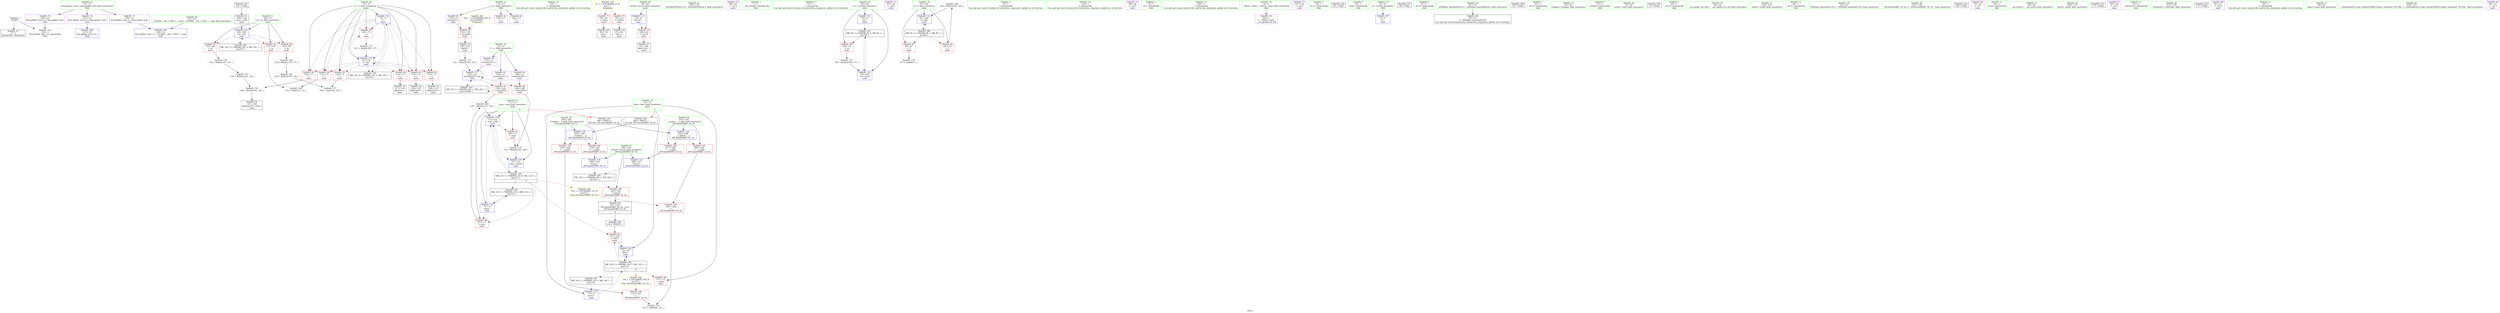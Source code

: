 digraph "SVFG" {
	label="SVFG";

	Node0x561a730ec0e0 [shape=record,color=grey,label="{NodeID: 0\nNullPtr}"];
	Node0x561a730ec0e0 -> Node0x561a73103fa0[style=solid];
	Node0x561a730ec0e0 -> Node0x561a73104450[style=solid];
	Node0x561a7310d970 [shape=record,color=grey,label="{NodeID: 180\n114 = cmp(112, 113, )\n}"];
	Node0x561a73104980 [shape=record,color=red,label="{NodeID: 97\n130\<--129\n\<--arrayidx12\nmain\n}"];
	Node0x561a73104980 -> Node0x561a7310c8f0[style=solid];
	Node0x561a73102080 [shape=record,color=green,label="{NodeID: 14\n122\<--1\n\<--dummyObj\nCan only get source location for instruction, argument, global var or function.}"];
	Node0x561a73108690 [shape=record,color=yellow,style=double,label="{NodeID: 194\n2V_1 = ENCHI(MR_2V_0)\npts\{1 \}\nFun[main]}"];
	Node0x561a73108690 -> Node0x561a73106910[style=dashed];
	Node0x561a73108690 -> Node0x561a731069e0[style=dashed];
	Node0x561a73104550 [shape=record,color=blue,label="{NodeID: 111\n63\<--9\nretval\<--\nmain\n}"];
	Node0x561a73104550 -> Node0x561a73106ab0[style=dashed];
	Node0x561a73102e80 [shape=record,color=green,label="{NodeID: 28\n63\<--64\nretval\<--retval_field_insensitive\nmain\n}"];
	Node0x561a73102e80 -> Node0x561a73106ab0[style=solid];
	Node0x561a73102e80 -> Node0x561a73104550[style=solid];
	Node0x561a7310a100 [shape=record,color=blue,label="{NodeID: 125\n204\<--199\n__b.addr\<--__b\n_ZSt3maxIiERKT_S2_S2_\n}"];
	Node0x561a7310a100 -> Node0x561a73104e60[style=dashed];
	Node0x561a7310a100 -> Node0x561a73104f30[style=dashed];
	Node0x561a73103b30 [shape=record,color=green,label="{NodeID: 42\n178\<--179\n_ZNSolsEPFRSoS_E\<--_ZNSolsEPFRSoS_E_field_insensitive\n}"];
	Node0x561a73105770 [shape=record,color=black,label="{NodeID: 56\n147\<--146\nidxprom18\<--sub17\nmain\n}"];
	Node0x561a73123790 [shape=record,color=black,label="{NodeID: 236\n199 = PHI(73, )\n1st arg _ZSt3maxIiERKT_S2_S2_ }"];
	Node0x561a73123790 -> Node0x561a7310a100[style=solid];
	Node0x561a731062d0 [shape=record,color=purple,label="{NodeID: 70\n89\<--26\n\<--.str.4\nmain\n}"];
	Node0x561a7310c5f0 [shape=record,color=grey,label="{NodeID: 167\n138 = Binary(136, 139, )\n}"];
	Node0x561a7310c5f0 -> Node0x561a7310d4f0[style=solid];
	Node0x561a73106ec0 [shape=record,color=red,label="{NodeID: 84\n135\<--69\n\<--m\nmain\n}"];
	Node0x561a73106ec0 -> Node0x561a7310c470[style=solid];
	Node0x561a730ec1b0 [shape=record,color=green,label="{NodeID: 1\n7\<--1\n__dso_handle\<--dummyObj\nGlob }"];
	Node0x561a73112d20 [shape=record,color=black,label="{NodeID: 181\nMR_12V_7 = PHI(MR_12V_6, MR_12V_5, )\npts\{72 \}\n|{|<s4>9}}"];
	Node0x561a73112d20 -> Node0x561a73107060[style=dashed];
	Node0x561a73112d20 -> Node0x561a73104b20[style=dashed];
	Node0x561a73112d20 -> Node0x561a73109b50[style=dashed];
	Node0x561a73112d20 -> Node0x561a73115a20[style=dashed];
	Node0x561a73112d20:s4 -> Node0x561a73119130[style=dashed,color=red];
	Node0x561a73104a50 [shape=record,color=red,label="{NodeID: 98\n149\<--148\n\<--arrayidx19\nmain\n}"];
	Node0x561a73104a50 -> Node0x561a7310ca70[style=solid];
	Node0x561a73102180 [shape=record,color=green,label="{NodeID: 15\n137\<--1\n\<--dummyObj\nCan only get source location for instruction, argument, global var or function.}"];
	Node0x561a73104620 [shape=record,color=blue,label="{NodeID: 112\n65\<--9\nca\<--\nmain\n}"];
	Node0x561a73104620 -> Node0x561a73114b20[style=dashed];
	Node0x561a73102f50 [shape=record,color=green,label="{NodeID: 29\n65\<--66\nca\<--ca_field_insensitive\nmain\n}"];
	Node0x561a73102f50 -> Node0x561a73106b80[style=solid];
	Node0x561a73102f50 -> Node0x561a73104620[style=solid];
	Node0x561a73102f50 -> Node0x561a73109e90[style=solid];
	Node0x561a7310a1d0 [shape=record,color=blue,label="{NodeID: 126\n200\<--214\nretval\<--\n_ZSt3maxIiERKT_S2_S2_\n}"];
	Node0x561a7310a1d0 -> Node0x561a73113220[style=dashed];
	Node0x561a73103c30 [shape=record,color=green,label="{NodeID: 43\n200\<--201\nretval\<--retval_field_insensitive\n_ZSt3maxIiERKT_S2_S2_\n}"];
	Node0x561a73103c30 -> Node0x561a73104bf0[style=solid];
	Node0x561a73103c30 -> Node0x561a7310a1d0[style=solid];
	Node0x561a73103c30 -> Node0x561a7310a2a0[style=solid];
	Node0x561a73105840 [shape=record,color=black,label="{NodeID: 57\n62\<--186\nmain_ret\<--\nmain\n}"];
	Node0x561a731063a0 [shape=record,color=purple,label="{NodeID: 71\n97\<--26\n\<--.str.4\nmain\n}"];
	Node0x561a7310c770 [shape=record,color=grey,label="{NodeID: 168\n182 = Binary(181, 183, )\n}"];
	Node0x561a7310c770 -> Node0x561a73109f60[style=solid];
	Node0x561a73106f90 [shape=record,color=red,label="{NodeID: 85\n143\<--69\n\<--m\nmain\n}"];
	Node0x561a73106f90 -> Node0x561a7310d370[style=solid];
	Node0x561a73101130 [shape=record,color=green,label="{NodeID: 2\n9\<--1\n\<--dummyObj\nCan only get source location for instruction, argument, global var or function.}"];
	Node0x561a73113220 [shape=record,color=black,label="{NodeID: 182\nMR_24V_3 = PHI(MR_24V_4, MR_24V_2, )\npts\{201 \}\n}"];
	Node0x561a73113220 -> Node0x561a73104bf0[style=dashed];
	Node0x561a73104b20 [shape=record,color=red,label="{NodeID: 99\n157\<--154\n\<--call21\nmain\n}"];
	Node0x561a73104b20 -> Node0x561a73109cf0[style=solid];
	Node0x561a73102280 [shape=record,color=green,label="{NodeID: 16\n139\<--1\n\<--dummyObj\nCan only get source location for instruction, argument, global var or function.}"];
	Node0x561a731046f0 [shape=record,color=blue,label="{NodeID: 113\n69\<--106\nm\<--conv\nmain\n}"];
	Node0x561a731046f0 -> Node0x561a73106df0[style=dashed];
	Node0x561a731046f0 -> Node0x561a73106ec0[style=dashed];
	Node0x561a731046f0 -> Node0x561a73106f90[style=dashed];
	Node0x561a731046f0 -> Node0x561a73115520[style=dashed];
	Node0x561a73103020 [shape=record,color=green,label="{NodeID: 30\n67\<--68\nT\<--T_field_insensitive\nmain\n}"];
	Node0x561a73103020 -> Node0x561a73106c50[style=solid];
	Node0x561a73103020 -> Node0x561a73106d20[style=solid];
	Node0x561a73103020 -> Node0x561a73109f60[style=solid];
	Node0x561a7310a2a0 [shape=record,color=blue,label="{NodeID: 127\n200\<--217\nretval\<--\n_ZSt3maxIiERKT_S2_S2_\n}"];
	Node0x561a7310a2a0 -> Node0x561a73113220[style=dashed];
	Node0x561a73103d00 [shape=record,color=green,label="{NodeID: 44\n202\<--203\n__a.addr\<--__a.addr_field_insensitive\n_ZSt3maxIiERKT_S2_S2_\n}"];
	Node0x561a73103d00 -> Node0x561a73104cc0[style=solid];
	Node0x561a73103d00 -> Node0x561a73104d90[style=solid];
	Node0x561a73103d00 -> Node0x561a7310a030[style=solid];
	Node0x561a73105910 [shape=record,color=black,label="{NodeID: 58\n197\<--220\n_ZSt3maxIiERKT_S2_S2__ret\<--\n_ZSt3maxIiERKT_S2_S2_\n|{<s0>9}}"];
	Node0x561a73105910:s0 -> Node0x561a73122fa0[style=solid,color=blue];
	Node0x561a73106470 [shape=record,color=purple,label="{NodeID: 72\n99\<--28\n\<--.str.5\nmain\n}"];
	Node0x561a7310c8f0 [shape=record,color=grey,label="{NodeID: 169\n132 = Binary(131, 130, )\n}"];
	Node0x561a7310c8f0 -> Node0x561a73109b50[style=solid];
	Node0x561a73107060 [shape=record,color=red,label="{NodeID: 86\n131\<--71\n\<--sum\nmain\n}"];
	Node0x561a73107060 -> Node0x561a7310c8f0[style=solid];
	Node0x561a731011c0 [shape=record,color=green,label="{NodeID: 3\n16\<--1\n.str\<--dummyObj\nGlob }"];
	Node0x561a73104bf0 [shape=record,color=red,label="{NodeID: 100\n220\<--200\n\<--retval\n_ZSt3maxIiERKT_S2_S2_\n}"];
	Node0x561a73104bf0 -> Node0x561a73105910[style=solid];
	Node0x561a73102380 [shape=record,color=green,label="{NodeID: 17\n183\<--1\n\<--dummyObj\nCan only get source location for instruction, argument, global var or function.}"];
	Node0x561a731047c0 [shape=record,color=blue,label="{NodeID: 114\n71\<--9\nsum\<--\nmain\n}"];
	Node0x561a731047c0 -> Node0x561a73107060[style=dashed];
	Node0x561a731047c0 -> Node0x561a73109b50[style=dashed];
	Node0x561a731047c0 -> Node0x561a73115a20[style=dashed];
	Node0x561a731030f0 [shape=record,color=green,label="{NodeID: 31\n69\<--70\nm\<--m_field_insensitive\nmain\n}"];
	Node0x561a731030f0 -> Node0x561a73106df0[style=solid];
	Node0x561a731030f0 -> Node0x561a73106ec0[style=solid];
	Node0x561a731030f0 -> Node0x561a73106f90[style=solid];
	Node0x561a731030f0 -> Node0x561a731046f0[style=solid];
	Node0x561a73103dd0 [shape=record,color=green,label="{NodeID: 45\n204\<--205\n__b.addr\<--__b.addr_field_insensitive\n_ZSt3maxIiERKT_S2_S2_\n}"];
	Node0x561a73103dd0 -> Node0x561a73104e60[style=solid];
	Node0x561a73103dd0 -> Node0x561a73104f30[style=solid];
	Node0x561a73103dd0 -> Node0x561a7310a100[style=solid];
	Node0x561a731059e0 [shape=record,color=purple,label="{NodeID: 59\n44\<--4\n\<--_ZStL8__ioinit\n__cxx_global_var_init\n}"];
	Node0x561a73106540 [shape=record,color=purple,label="{NodeID: 73\n167\<--30\n\<--.str.6\nmain\n}"];
	Node0x561a7310ca70 [shape=record,color=grey,label="{NodeID: 170\n151 = Binary(150, 149, )\n}"];
	Node0x561a7310ca70 -> Node0x561a73109c20[style=solid];
	Node0x561a73107130 [shape=record,color=red,label="{NodeID: 87\n150\<--71\n\<--sum\nmain\n}"];
	Node0x561a73107130 -> Node0x561a7310ca70[style=solid];
	Node0x561a73101250 [shape=record,color=green,label="{NodeID: 4\n18\<--1\n.str.1\<--dummyObj\nGlob }"];
	Node0x561a73113c20 [shape=record,color=black,label="{NodeID: 184\nMR_14V_4 = PHI(MR_14V_5, MR_14V_3, )\npts\{74 \}\n|{|<s4>9}}"];
	Node0x561a73113c20 -> Node0x561a73107200[style=dashed];
	Node0x561a73113c20 -> Node0x561a73104b20[style=dashed];
	Node0x561a73113c20 -> Node0x561a73109cf0[style=dashed];
	Node0x561a73113c20 -> Node0x561a73115f20[style=dashed];
	Node0x561a73113c20:s4 -> Node0x561a73119240[style=dashed,color=red];
	Node0x561a73104cc0 [shape=record,color=red,label="{NodeID: 101\n208\<--202\n\<--__a.addr\n_ZSt3maxIiERKT_S2_S2_\n}"];
	Node0x561a73104cc0 -> Node0x561a73105000[style=solid];
	Node0x561a73102480 [shape=record,color=green,label="{NodeID: 18\n4\<--6\n_ZStL8__ioinit\<--_ZStL8__ioinit_field_insensitive\nGlob }"];
	Node0x561a73102480 -> Node0x561a731059e0[style=solid];
	Node0x561a731098e0 [shape=record,color=blue,label="{NodeID: 115\n73\<--9\nbest\<--\nmain\n}"];
	Node0x561a731098e0 -> Node0x561a73113c20[style=dashed];
	Node0x561a731031c0 [shape=record,color=green,label="{NodeID: 32\n71\<--72\nsum\<--sum_field_insensitive\nmain\n|{|<s5>9}}"];
	Node0x561a731031c0 -> Node0x561a73107060[style=solid];
	Node0x561a731031c0 -> Node0x561a73107130[style=solid];
	Node0x561a731031c0 -> Node0x561a731047c0[style=solid];
	Node0x561a731031c0 -> Node0x561a73109b50[style=solid];
	Node0x561a731031c0 -> Node0x561a73109c20[style=solid];
	Node0x561a731031c0:s5 -> Node0x561a731235d0[style=solid,color=red];
	Node0x561a73103ea0 [shape=record,color=green,label="{NodeID: 46\n35\<--233\n_GLOBAL__sub_I_ONP_1_1.cpp\<--_GLOBAL__sub_I_ONP_1_1.cpp_field_insensitive\n}"];
	Node0x561a73103ea0 -> Node0x561a73104350[style=solid];
	Node0x561a72ecf580 [shape=record,color=black,label="{NodeID: 226\n90 = PHI()\n}"];
	Node0x561a73105ab0 [shape=record,color=purple,label="{NodeID: 60\n125\<--11\narrayidx10\<--v\nmain\n}"];
	Node0x561a73105ab0 -> Node0x561a73109a80[style=solid];
	Node0x561a73106610 [shape=record,color=purple,label="{NodeID: 74\n237\<--33\nllvm.global_ctors_0\<--llvm.global_ctors\nGlob }"];
	Node0x561a73106610 -> Node0x561a73104250[style=solid];
	Node0x561a7310cbf0 [shape=record,color=grey,label="{NodeID: 171\n165 = Binary(164, 137, )\n}"];
	Node0x561a7310cbf0 -> Node0x561a73109e90[style=solid];
	Node0x561a73107200 [shape=record,color=red,label="{NodeID: 88\n171\<--73\n\<--best\nmain\n}"];
	Node0x561a731012e0 [shape=record,color=green,label="{NodeID: 5\n20\<--1\nstdin\<--dummyObj\nGlob }"];
	Node0x561a73104d90 [shape=record,color=red,label="{NodeID: 102\n217\<--202\n\<--__a.addr\n_ZSt3maxIiERKT_S2_S2_\n}"];
	Node0x561a73104d90 -> Node0x561a7310a2a0[style=solid];
	Node0x561a73102580 [shape=record,color=green,label="{NodeID: 19\n8\<--10\nn\<--n_field_insensitive\nGlob }"];
	Node0x561a73102580 -> Node0x561a73104180[style=solid];
	Node0x561a731099b0 [shape=record,color=blue,label="{NodeID: 116\n75\<--9\ni\<--\nmain\n}"];
	Node0x561a731099b0 -> Node0x561a731072d0[style=dashed];
	Node0x561a731099b0 -> Node0x561a731073a0[style=dashed];
	Node0x561a731099b0 -> Node0x561a73107470[style=dashed];
	Node0x561a731099b0 -> Node0x561a73107540[style=dashed];
	Node0x561a731099b0 -> Node0x561a73107610[style=dashed];
	Node0x561a731099b0 -> Node0x561a731076e0[style=dashed];
	Node0x561a731099b0 -> Node0x561a731077b0[style=dashed];
	Node0x561a731099b0 -> Node0x561a73109dc0[style=dashed];
	Node0x561a731099b0 -> Node0x561a73107c90[style=dashed];
	Node0x561a73103290 [shape=record,color=green,label="{NodeID: 33\n73\<--74\nbest\<--best_field_insensitive\nmain\n|{|<s3>9}}"];
	Node0x561a73103290 -> Node0x561a73107200[style=solid];
	Node0x561a73103290 -> Node0x561a731098e0[style=solid];
	Node0x561a73103290 -> Node0x561a73109cf0[style=solid];
	Node0x561a73103290:s3 -> Node0x561a73123790[style=solid,color=red];
	Node0x561a73103fa0 [shape=record,color=black,label="{NodeID: 47\n2\<--3\ndummyVal\<--dummyVal\n}"];
	Node0x561a73122da0 [shape=record,color=black,label="{NodeID: 227\n98 = PHI()\n}"];
	Node0x561a73105b80 [shape=record,color=purple,label="{NodeID: 61\n129\<--11\narrayidx12\<--v\nmain\n}"];
	Node0x561a73105b80 -> Node0x561a73104980[style=solid];
	Node0x561a73106710 [shape=record,color=purple,label="{NodeID: 75\n238\<--33\nllvm.global_ctors_1\<--llvm.global_ctors\nGlob }"];
	Node0x561a73106710 -> Node0x561a73104350[style=solid];
	Node0x561a7310cd70 [shape=record,color=grey,label="{NodeID: 172\n161 = Binary(160, 137, )\n}"];
	Node0x561a7310cd70 -> Node0x561a73109dc0[style=solid];
	Node0x561a731072d0 [shape=record,color=red,label="{NodeID: 89\n112\<--75\n\<--i\nmain\n}"];
	Node0x561a731072d0 -> Node0x561a7310d970[style=solid];
	Node0x561a73101b20 [shape=record,color=green,label="{NodeID: 6\n21\<--1\n.str.2\<--dummyObj\nGlob }"];
	Node0x561a73104e60 [shape=record,color=red,label="{NodeID: 103\n210\<--204\n\<--__b.addr\n_ZSt3maxIiERKT_S2_S2_\n}"];
	Node0x561a73104e60 -> Node0x561a731040b0[style=solid];
	Node0x561a73102680 [shape=record,color=green,label="{NodeID: 20\n11\<--12\nv\<--v_field_insensitive\nGlob }"];
	Node0x561a73102680 -> Node0x561a73105ab0[style=solid];
	Node0x561a73102680 -> Node0x561a73105b80[style=solid];
	Node0x561a73102680 -> Node0x561a73105c50[style=solid];
	Node0x561a73109a80 [shape=record,color=blue,label="{NodeID: 117\n125\<--121\narrayidx10\<--sub\nmain\n}"];
	Node0x561a73109a80 -> Node0x561a73104980[style=dashed];
	Node0x561a73109a80 -> Node0x561a73104a50[style=dashed];
	Node0x561a73109a80 -> Node0x561a73109a80[style=dashed];
	Node0x561a73109a80 -> Node0x561a73108190[style=dashed];
	Node0x561a73103360 [shape=record,color=green,label="{NodeID: 34\n75\<--76\ni\<--i_field_insensitive\nmain\n}"];
	Node0x561a73103360 -> Node0x561a731072d0[style=solid];
	Node0x561a73103360 -> Node0x561a731073a0[style=solid];
	Node0x561a73103360 -> Node0x561a73107470[style=solid];
	Node0x561a73103360 -> Node0x561a73107540[style=solid];
	Node0x561a73103360 -> Node0x561a73107610[style=solid];
	Node0x561a73103360 -> Node0x561a731076e0[style=solid];
	Node0x561a73103360 -> Node0x561a731077b0[style=solid];
	Node0x561a73103360 -> Node0x561a731099b0[style=solid];
	Node0x561a73103360 -> Node0x561a73109dc0[style=solid];
	Node0x561a731050c0 [shape=record,color=black,label="{NodeID: 48\n46\<--47\n\<--_ZNSt8ios_base4InitD1Ev\nCan only get source location for instruction, argument, global var or function.}"];
	Node0x561a73122ea0 [shape=record,color=black,label="{NodeID: 228\n101 = PHI()\n}"];
	Node0x561a73105c50 [shape=record,color=purple,label="{NodeID: 62\n148\<--11\narrayidx19\<--v\nmain\n}"];
	Node0x561a73105c50 -> Node0x561a73104a50[style=solid];
	Node0x561a73106810 [shape=record,color=purple,label="{NodeID: 76\n239\<--33\nllvm.global_ctors_2\<--llvm.global_ctors\nGlob }"];
	Node0x561a73106810 -> Node0x561a73104450[style=solid];
	Node0x561a7310cef0 [shape=record,color=grey,label="{NodeID: 173\n121 = Binary(120, 122, )\n}"];
	Node0x561a7310cef0 -> Node0x561a73109a80[style=solid];
	Node0x561a731073a0 [shape=record,color=red,label="{NodeID: 90\n116\<--75\n\<--i\nmain\n}"];
	Node0x561a731073a0 -> Node0x561a73105430[style=solid];
	Node0x561a73101bb0 [shape=record,color=green,label="{NodeID: 7\n23\<--1\n.str.3\<--dummyObj\nGlob }"];
	Node0x561a73114b20 [shape=record,color=black,label="{NodeID: 187\nMR_6V_3 = PHI(MR_6V_4, MR_6V_2, )\npts\{66 \}\n}"];
	Node0x561a73114b20 -> Node0x561a73106b80[style=dashed];
	Node0x561a73114b20 -> Node0x561a73109e90[style=dashed];
	Node0x561a73104f30 [shape=record,color=red,label="{NodeID: 104\n214\<--204\n\<--__b.addr\n_ZSt3maxIiERKT_S2_S2_\n}"];
	Node0x561a73104f30 -> Node0x561a7310a1d0[style=solid];
	Node0x561a73102780 [shape=record,color=green,label="{NodeID: 21\n13\<--15\ns\<--s_field_insensitive\nGlob }"];
	Node0x561a73102780 -> Node0x561a73105d20[style=solid];
	Node0x561a73102780 -> Node0x561a73105df0[style=solid];
	Node0x561a73102780 -> Node0x561a73105ec0[style=solid];
	Node0x561a73109b50 [shape=record,color=blue,label="{NodeID: 118\n71\<--132\nsum\<--add\nmain\n}"];
	Node0x561a73109b50 -> Node0x561a73107130[style=dashed];
	Node0x561a73109b50 -> Node0x561a73109c20[style=dashed];
	Node0x561a73109b50 -> Node0x561a73112d20[style=dashed];
	Node0x561a73103430 [shape=record,color=green,label="{NodeID: 35\n82\<--83\nfreopen\<--freopen_field_insensitive\n}"];
	Node0x561a731051c0 [shape=record,color=black,label="{NodeID: 49\n81\<--78\ncall\<--\nmain\n}"];
	Node0x561a73122fa0 [shape=record,color=black,label="{NodeID: 229\n154 = PHI(197, )\n}"];
	Node0x561a73122fa0 -> Node0x561a73104b20[style=solid];
	Node0x561a73105d20 [shape=record,color=purple,label="{NodeID: 63\n100\<--13\n\<--s\nmain\n}"];
	Node0x561a73106910 [shape=record,color=red,label="{NodeID: 77\n78\<--20\n\<--stdin\nmain\n}"];
	Node0x561a73106910 -> Node0x561a731051c0[style=solid];
	Node0x561a7310d070 [shape=record,color=grey,label="{NodeID: 174\n146 = Binary(142, 145, )\n}"];
	Node0x561a7310d070 -> Node0x561a73105770[style=solid];
	Node0x561a73107470 [shape=record,color=red,label="{NodeID: 91\n123\<--75\n\<--i\nmain\n}"];
	Node0x561a73107470 -> Node0x561a731055d0[style=solid];
	Node0x561a73101c40 [shape=record,color=green,label="{NodeID: 8\n25\<--1\nstdout\<--dummyObj\nGlob }"];
	Node0x561a73115020 [shape=record,color=black,label="{NodeID: 188\nMR_8V_2 = PHI(MR_8V_3, MR_8V_1, )\npts\{68 \}\n}"];
	Node0x561a73115020 -> Node0x561a73106c50[style=dashed];
	Node0x561a73115020 -> Node0x561a73106d20[style=dashed];
	Node0x561a73115020 -> Node0x561a73109f60[style=dashed];
	Node0x561a73105000 [shape=record,color=red,label="{NodeID: 105\n209\<--208\n\<--\n_ZSt3maxIiERKT_S2_S2_\n}"];
	Node0x561a73105000 -> Node0x561a7310d670[style=solid];
	Node0x561a73102880 [shape=record,color=green,label="{NodeID: 22\n33\<--37\nllvm.global_ctors\<--llvm.global_ctors_field_insensitive\nGlob }"];
	Node0x561a73102880 -> Node0x561a73106610[style=solid];
	Node0x561a73102880 -> Node0x561a73106710[style=solid];
	Node0x561a73102880 -> Node0x561a73106810[style=solid];
	Node0x561a73109c20 [shape=record,color=blue,label="{NodeID: 119\n71\<--151\nsum\<--sub20\nmain\n}"];
	Node0x561a73109c20 -> Node0x561a73112d20[style=dashed];
	Node0x561a73103530 [shape=record,color=green,label="{NodeID: 36\n91\<--92\nscanf\<--scanf_field_insensitive\n}"];
	Node0x561a73105290 [shape=record,color=black,label="{NodeID: 50\n87\<--84\ncall1\<--\nmain\n}"];
	Node0x561a73123190 [shape=record,color=black,label="{NodeID: 230\n45 = PHI()\n}"];
	Node0x561a73105df0 [shape=record,color=purple,label="{NodeID: 64\n102\<--13\n\<--s\nmain\n}"];
	Node0x561a731069e0 [shape=record,color=red,label="{NodeID: 78\n84\<--25\n\<--stdout\nmain\n}"];
	Node0x561a731069e0 -> Node0x561a73105290[style=solid];
	Node0x561a7310d1f0 [shape=record,color=grey,label="{NodeID: 175\n145 = Binary(144, 139, )\n}"];
	Node0x561a7310d1f0 -> Node0x561a7310d070[style=solid];
	Node0x561a73107540 [shape=record,color=red,label="{NodeID: 92\n127\<--75\n\<--i\nmain\n}"];
	Node0x561a73107540 -> Node0x561a731056a0[style=solid];
	Node0x561a73101cd0 [shape=record,color=green,label="{NodeID: 9\n26\<--1\n.str.4\<--dummyObj\nGlob }"];
	Node0x561a73115520 [shape=record,color=black,label="{NodeID: 189\nMR_10V_2 = PHI(MR_10V_3, MR_10V_1, )\npts\{70 \}\n}"];
	Node0x561a73115520 -> Node0x561a731046f0[style=dashed];
	Node0x561a731040b0 [shape=record,color=red,label="{NodeID: 106\n211\<--210\n\<--\n_ZSt3maxIiERKT_S2_S2_\n}"];
	Node0x561a731040b0 -> Node0x561a7310d670[style=solid];
	Node0x561a73102980 [shape=record,color=green,label="{NodeID: 23\n38\<--39\n__cxx_global_var_init\<--__cxx_global_var_init_field_insensitive\n}"];
	Node0x561a73119050 [shape=record,color=yellow,style=double,label="{NodeID: 203\n20V_1 = ENCHI(MR_20V_0)\npts\{150000 \}\nFun[main]}"];
	Node0x561a73119050 -> Node0x561a731048b0[style=dashed];
	Node0x561a73109cf0 [shape=record,color=blue,label="{NodeID: 120\n73\<--157\nbest\<--\nmain\n}"];
	Node0x561a73109cf0 -> Node0x561a73113c20[style=dashed];
	Node0x561a73103630 [shape=record,color=green,label="{NodeID: 37\n104\<--105\nstrlen\<--strlen_field_insensitive\n}"];
	Node0x561a73105360 [shape=record,color=black,label="{NodeID: 51\n106\<--103\nconv\<--call5\nmain\n}"];
	Node0x561a73105360 -> Node0x561a731046f0[style=solid];
	Node0x561a73123260 [shape=record,color=black,label="{NodeID: 231\n103 = PHI()\n}"];
	Node0x561a73123260 -> Node0x561a73105360[style=solid];
	Node0x561a73105ec0 [shape=record,color=purple,label="{NodeID: 65\n118\<--13\narrayidx\<--s\nmain\n}"];
	Node0x561a73105ec0 -> Node0x561a731048b0[style=solid];
	Node0x561a73106ab0 [shape=record,color=red,label="{NodeID: 79\n186\<--63\n\<--retval\nmain\n}"];
	Node0x561a73106ab0 -> Node0x561a73105840[style=solid];
	Node0x561a7310d370 [shape=record,color=grey,label="{NodeID: 176\n144 = Binary(143, 137, )\n}"];
	Node0x561a7310d370 -> Node0x561a7310d1f0[style=solid];
	Node0x561a73107610 [shape=record,color=red,label="{NodeID: 93\n134\<--75\n\<--i\nmain\n}"];
	Node0x561a73107610 -> Node0x561a7310d4f0[style=solid];
	Node0x561a73101d60 [shape=record,color=green,label="{NodeID: 10\n28\<--1\n.str.5\<--dummyObj\nGlob }"];
	Node0x561a73115a20 [shape=record,color=black,label="{NodeID: 190\nMR_12V_2 = PHI(MR_12V_4, MR_12V_1, )\npts\{72 \}\n}"];
	Node0x561a73115a20 -> Node0x561a731047c0[style=dashed];
	Node0x561a73104180 [shape=record,color=blue,label="{NodeID: 107\n8\<--9\nn\<--\nGlob }"];
	Node0x561a73102a80 [shape=record,color=green,label="{NodeID: 24\n42\<--43\n_ZNSt8ios_base4InitC1Ev\<--_ZNSt8ios_base4InitC1Ev_field_insensitive\n}"];
	Node0x561a73119130 [shape=record,color=yellow,style=double,label="{NodeID: 204\n12V_1 = ENCHI(MR_12V_0)\npts\{72 \}\nFun[_ZSt3maxIiERKT_S2_S2_]}"];
	Node0x561a73119130 -> Node0x561a73105000[style=dashed];
	Node0x561a73109dc0 [shape=record,color=blue,label="{NodeID: 121\n75\<--161\ni\<--inc\nmain\n}"];
	Node0x561a73109dc0 -> Node0x561a731072d0[style=dashed];
	Node0x561a73109dc0 -> Node0x561a731073a0[style=dashed];
	Node0x561a73109dc0 -> Node0x561a73107470[style=dashed];
	Node0x561a73109dc0 -> Node0x561a73107540[style=dashed];
	Node0x561a73109dc0 -> Node0x561a73107610[style=dashed];
	Node0x561a73109dc0 -> Node0x561a731076e0[style=dashed];
	Node0x561a73109dc0 -> Node0x561a731077b0[style=dashed];
	Node0x561a73109dc0 -> Node0x561a73109dc0[style=dashed];
	Node0x561a73109dc0 -> Node0x561a73107c90[style=dashed];
	Node0x561a73103730 [shape=record,color=green,label="{NodeID: 38\n155\<--156\n_ZSt3maxIiERKT_S2_S2_\<--_ZSt3maxIiERKT_S2_S2__field_insensitive\n}"];
	Node0x561a73105430 [shape=record,color=black,label="{NodeID: 52\n117\<--116\nidxprom\<--\nmain\n}"];
	Node0x561a73123330 [shape=record,color=black,label="{NodeID: 232\n168 = PHI()\n}"];
	Node0x561a73105f90 [shape=record,color=purple,label="{NodeID: 66\n79\<--16\n\<--.str\nmain\n}"];
	Node0x561a73106b80 [shape=record,color=red,label="{NodeID: 80\n164\<--65\n\<--ca\nmain\n}"];
	Node0x561a73106b80 -> Node0x561a7310cbf0[style=solid];
	Node0x561a7310d4f0 [shape=record,color=grey,label="{NodeID: 177\n140 = cmp(134, 138, )\n}"];
	Node0x561a731076e0 [shape=record,color=red,label="{NodeID: 94\n142\<--75\n\<--i\nmain\n}"];
	Node0x561a731076e0 -> Node0x561a7310d070[style=solid];
	Node0x561a73101df0 [shape=record,color=green,label="{NodeID: 11\n30\<--1\n.str.6\<--dummyObj\nGlob }"];
	Node0x561a73115f20 [shape=record,color=black,label="{NodeID: 191\nMR_14V_2 = PHI(MR_14V_4, MR_14V_1, )\npts\{74 \}\n}"];
	Node0x561a73115f20 -> Node0x561a731098e0[style=dashed];
	Node0x561a73104250 [shape=record,color=blue,label="{NodeID: 108\n237\<--34\nllvm.global_ctors_0\<--\nGlob }"];
	Node0x561a73102b80 [shape=record,color=green,label="{NodeID: 25\n48\<--49\n__cxa_atexit\<--__cxa_atexit_field_insensitive\n}"];
	Node0x561a73119240 [shape=record,color=yellow,style=double,label="{NodeID: 205\n14V_1 = ENCHI(MR_14V_0)\npts\{74 \}\nFun[_ZSt3maxIiERKT_S2_S2_]}"];
	Node0x561a73119240 -> Node0x561a731040b0[style=dashed];
	Node0x561a73109e90 [shape=record,color=blue,label="{NodeID: 122\n65\<--165\nca\<--inc22\nmain\n}"];
	Node0x561a73109e90 -> Node0x561a73114b20[style=dashed];
	Node0x561a73103830 [shape=record,color=green,label="{NodeID: 39\n169\<--170\nprintf\<--printf_field_insensitive\n}"];
	Node0x561a73105500 [shape=record,color=black,label="{NodeID: 53\n120\<--119\nconv8\<--\nmain\n}"];
	Node0x561a73105500 -> Node0x561a7310cef0[style=solid];
	Node0x561a73123400 [shape=record,color=black,label="{NodeID: 233\n172 = PHI()\n}"];
	Node0x561a73106060 [shape=record,color=purple,label="{NodeID: 67\n80\<--18\n\<--.str.1\nmain\n}"];
	Node0x561a73106c50 [shape=record,color=red,label="{NodeID: 81\n94\<--67\n\<--T\nmain\n}"];
	Node0x561a73106c50 -> Node0x561a7310d7f0[style=solid];
	Node0x561a7310d670 [shape=record,color=grey,label="{NodeID: 178\n212 = cmp(209, 211, )\n}"];
	Node0x561a731077b0 [shape=record,color=red,label="{NodeID: 95\n160\<--75\n\<--i\nmain\n}"];
	Node0x561a731077b0 -> Node0x561a7310cd70[style=solid];
	Node0x561a73101e80 [shape=record,color=green,label="{NodeID: 12\n32\<--1\n_ZSt4cout\<--dummyObj\nGlob }"];
	Node0x561a73107c90 [shape=record,color=black,label="{NodeID: 192\nMR_16V_2 = PHI(MR_16V_4, MR_16V_1, )\npts\{76 \}\n}"];
	Node0x561a73107c90 -> Node0x561a731099b0[style=dashed];
	Node0x561a73104350 [shape=record,color=blue,label="{NodeID: 109\n238\<--35\nllvm.global_ctors_1\<--_GLOBAL__sub_I_ONP_1_1.cpp\nGlob }"];
	Node0x561a73102c80 [shape=record,color=green,label="{NodeID: 26\n47\<--53\n_ZNSt8ios_base4InitD1Ev\<--_ZNSt8ios_base4InitD1Ev_field_insensitive\n}"];
	Node0x561a73102c80 -> Node0x561a731050c0[style=solid];
	Node0x561a73109f60 [shape=record,color=blue,label="{NodeID: 123\n67\<--182\nT\<--dec\nmain\n}"];
	Node0x561a73109f60 -> Node0x561a73115020[style=dashed];
	Node0x561a73103930 [shape=record,color=green,label="{NodeID: 40\n173\<--174\n_ZNSolsEi\<--_ZNSolsEi_field_insensitive\n}"];
	Node0x561a731055d0 [shape=record,color=black,label="{NodeID: 54\n124\<--123\nidxprom9\<--\nmain\n}"];
	Node0x561a73123500 [shape=record,color=black,label="{NodeID: 234\n175 = PHI()\n}"];
	Node0x561a73106130 [shape=record,color=purple,label="{NodeID: 68\n85\<--21\n\<--.str.2\nmain\n}"];
	Node0x561a73106d20 [shape=record,color=red,label="{NodeID: 82\n181\<--67\n\<--T\nmain\n}"];
	Node0x561a73106d20 -> Node0x561a7310c770[style=solid];
	Node0x561a7310d7f0 [shape=record,color=grey,label="{NodeID: 179\n95 = cmp(94, 9, )\n}"];
	Node0x561a731048b0 [shape=record,color=red,label="{NodeID: 96\n119\<--118\n\<--arrayidx\nmain\n}"];
	Node0x561a731048b0 -> Node0x561a73105500[style=solid];
	Node0x561a73101f80 [shape=record,color=green,label="{NodeID: 13\n34\<--1\n\<--dummyObj\nCan only get source location for instruction, argument, global var or function.}"];
	Node0x561a73108190 [shape=record,color=black,label="{NodeID: 193\nMR_18V_2 = PHI(MR_18V_3, MR_18V_1, )\npts\{120000 \}\n}"];
	Node0x561a73108190 -> Node0x561a73109a80[style=dashed];
	Node0x561a73108190 -> Node0x561a73108190[style=dashed];
	Node0x561a73104450 [shape=record,color=blue, style = dotted,label="{NodeID: 110\n239\<--3\nllvm.global_ctors_2\<--dummyVal\nGlob }"];
	Node0x561a73102d80 [shape=record,color=green,label="{NodeID: 27\n60\<--61\nmain\<--main_field_insensitive\n}"];
	Node0x561a7310a030 [shape=record,color=blue,label="{NodeID: 124\n202\<--198\n__a.addr\<--__a\n_ZSt3maxIiERKT_S2_S2_\n}"];
	Node0x561a7310a030 -> Node0x561a73104cc0[style=dashed];
	Node0x561a7310a030 -> Node0x561a73104d90[style=dashed];
	Node0x561a73103a30 [shape=record,color=green,label="{NodeID: 41\n176\<--177\n_ZSt4endlIcSt11char_traitsIcEERSt13basic_ostreamIT_T0_ES6_\<--_ZSt4endlIcSt11char_traitsIcEERSt13basic_ostreamIT_T0_ES6__field_insensitive\n}"];
	Node0x561a731056a0 [shape=record,color=black,label="{NodeID: 55\n128\<--127\nidxprom11\<--\nmain\n}"];
	Node0x561a731235d0 [shape=record,color=black,label="{NodeID: 235\n198 = PHI(71, )\n0th arg _ZSt3maxIiERKT_S2_S2_ }"];
	Node0x561a731235d0 -> Node0x561a7310a030[style=solid];
	Node0x561a73106200 [shape=record,color=purple,label="{NodeID: 69\n86\<--23\n\<--.str.3\nmain\n}"];
	Node0x561a7310c470 [shape=record,color=grey,label="{NodeID: 166\n136 = Binary(135, 137, )\n}"];
	Node0x561a7310c470 -> Node0x561a7310c5f0[style=solid];
	Node0x561a73106df0 [shape=record,color=red,label="{NodeID: 83\n113\<--69\n\<--m\nmain\n}"];
	Node0x561a73106df0 -> Node0x561a7310d970[style=solid];
}
